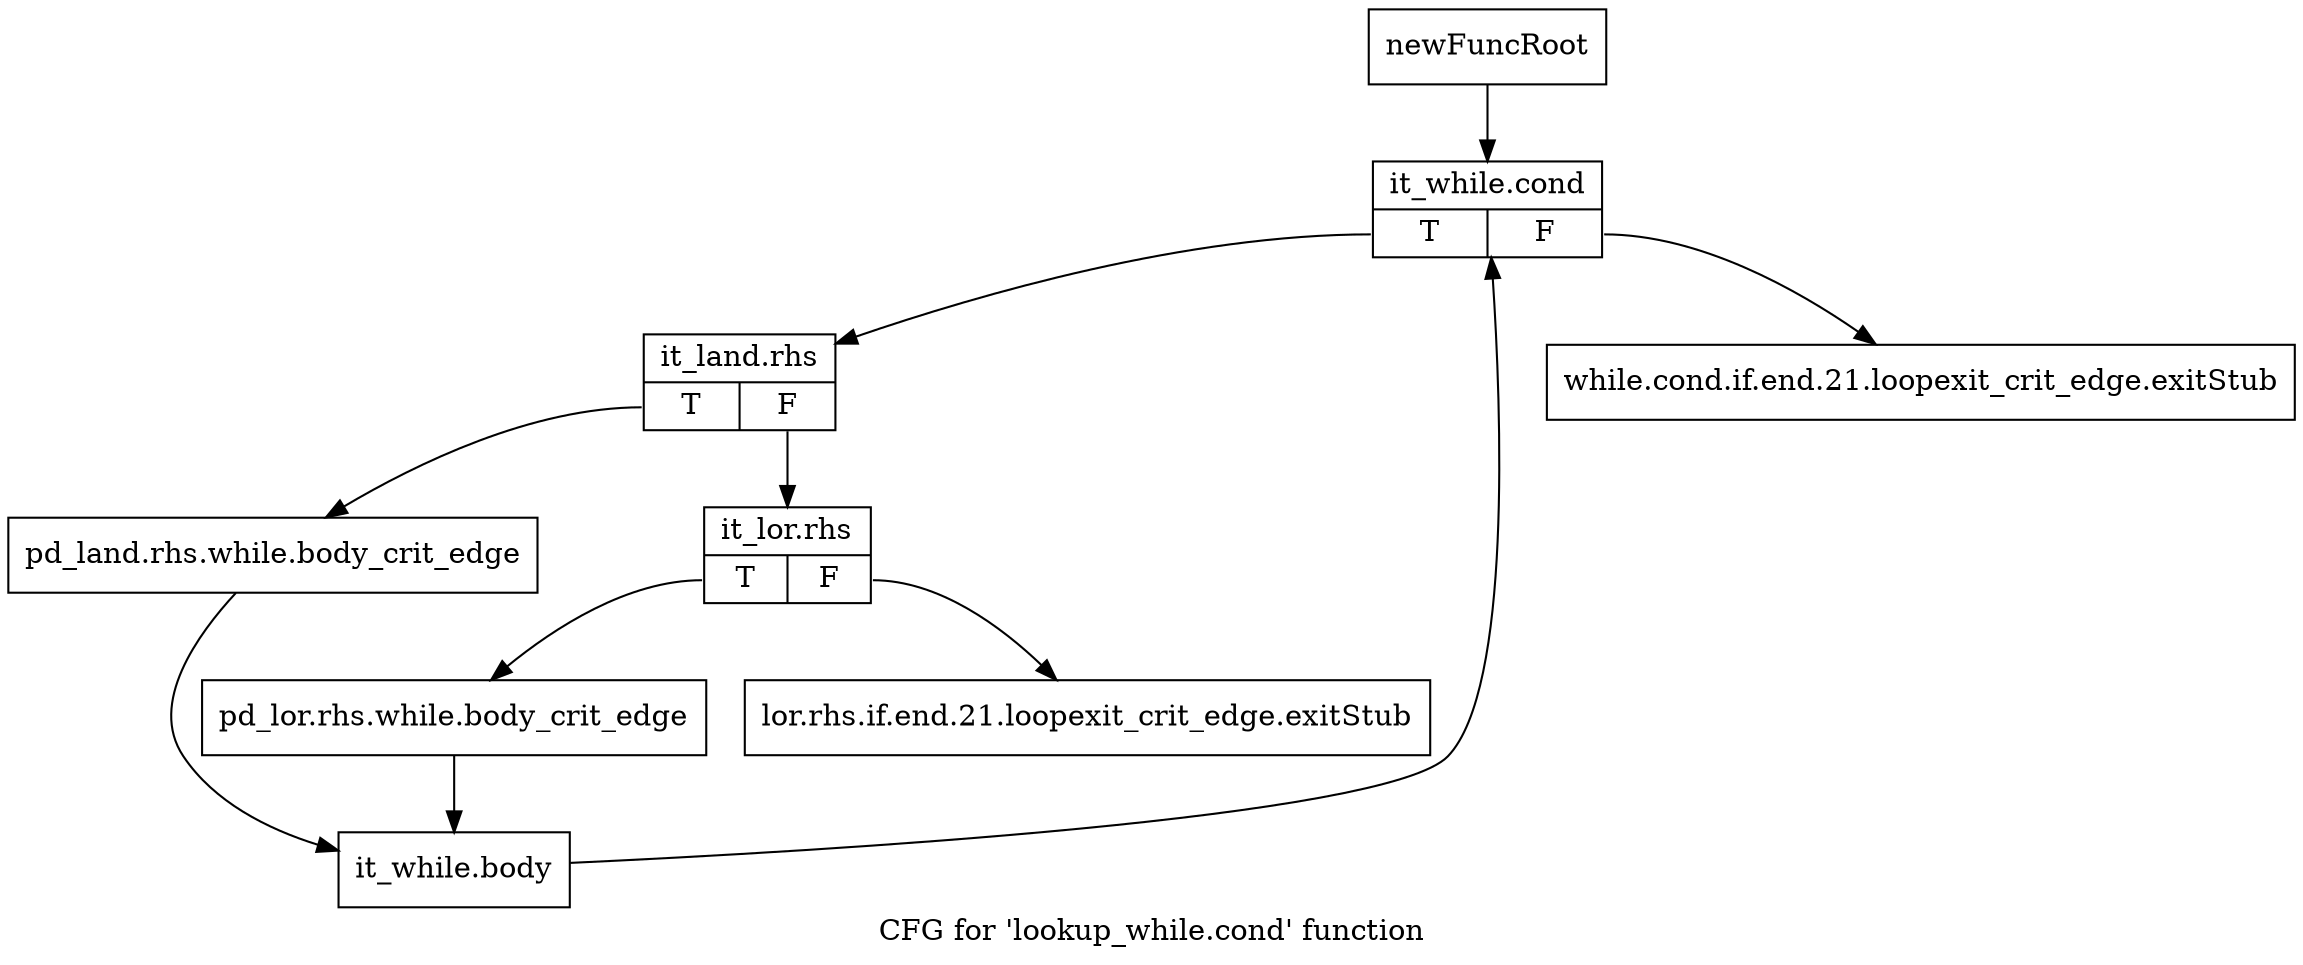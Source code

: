 digraph "CFG for 'lookup_while.cond' function" {
	label="CFG for 'lookup_while.cond' function";

	Node0x11fe580 [shape=record,label="{newFuncRoot}"];
	Node0x11fe580 -> Node0x11fe670;
	Node0x11fe5d0 [shape=record,label="{while.cond.if.end.21.loopexit_crit_edge.exitStub}"];
	Node0x11fe620 [shape=record,label="{lor.rhs.if.end.21.loopexit_crit_edge.exitStub}"];
	Node0x11fe670 [shape=record,label="{it_while.cond|{<s0>T|<s1>F}}"];
	Node0x11fe670:s0 -> Node0x11fe6c0;
	Node0x11fe670:s1 -> Node0x11fe5d0;
	Node0x11fe6c0 [shape=record,label="{it_land.rhs|{<s0>T|<s1>F}}"];
	Node0x11fe6c0:s0 -> Node0x11fe7b0;
	Node0x11fe6c0:s1 -> Node0x11fe710;
	Node0x11fe710 [shape=record,label="{it_lor.rhs|{<s0>T|<s1>F}}"];
	Node0x11fe710:s0 -> Node0x11fe760;
	Node0x11fe710:s1 -> Node0x11fe620;
	Node0x11fe760 [shape=record,label="{pd_lor.rhs.while.body_crit_edge}"];
	Node0x11fe760 -> Node0x11fe800;
	Node0x11fe7b0 [shape=record,label="{pd_land.rhs.while.body_crit_edge}"];
	Node0x11fe7b0 -> Node0x11fe800;
	Node0x11fe800 [shape=record,label="{it_while.body}"];
	Node0x11fe800 -> Node0x11fe670;
}
